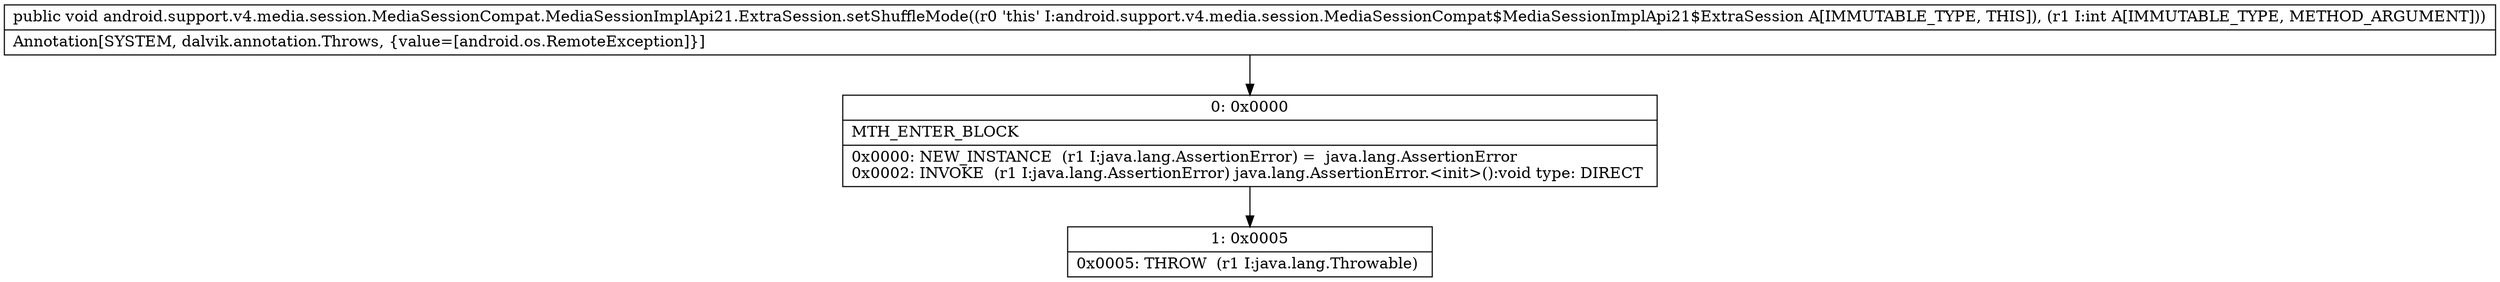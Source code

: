 digraph "CFG forandroid.support.v4.media.session.MediaSessionCompat.MediaSessionImplApi21.ExtraSession.setShuffleMode(I)V" {
Node_0 [shape=record,label="{0\:\ 0x0000|MTH_ENTER_BLOCK\l|0x0000: NEW_INSTANCE  (r1 I:java.lang.AssertionError) =  java.lang.AssertionError \l0x0002: INVOKE  (r1 I:java.lang.AssertionError) java.lang.AssertionError.\<init\>():void type: DIRECT \l}"];
Node_1 [shape=record,label="{1\:\ 0x0005|0x0005: THROW  (r1 I:java.lang.Throwable) \l}"];
MethodNode[shape=record,label="{public void android.support.v4.media.session.MediaSessionCompat.MediaSessionImplApi21.ExtraSession.setShuffleMode((r0 'this' I:android.support.v4.media.session.MediaSessionCompat$MediaSessionImplApi21$ExtraSession A[IMMUTABLE_TYPE, THIS]), (r1 I:int A[IMMUTABLE_TYPE, METHOD_ARGUMENT]))  | Annotation[SYSTEM, dalvik.annotation.Throws, \{value=[android.os.RemoteException]\}]\l}"];
MethodNode -> Node_0;
Node_0 -> Node_1;
}

